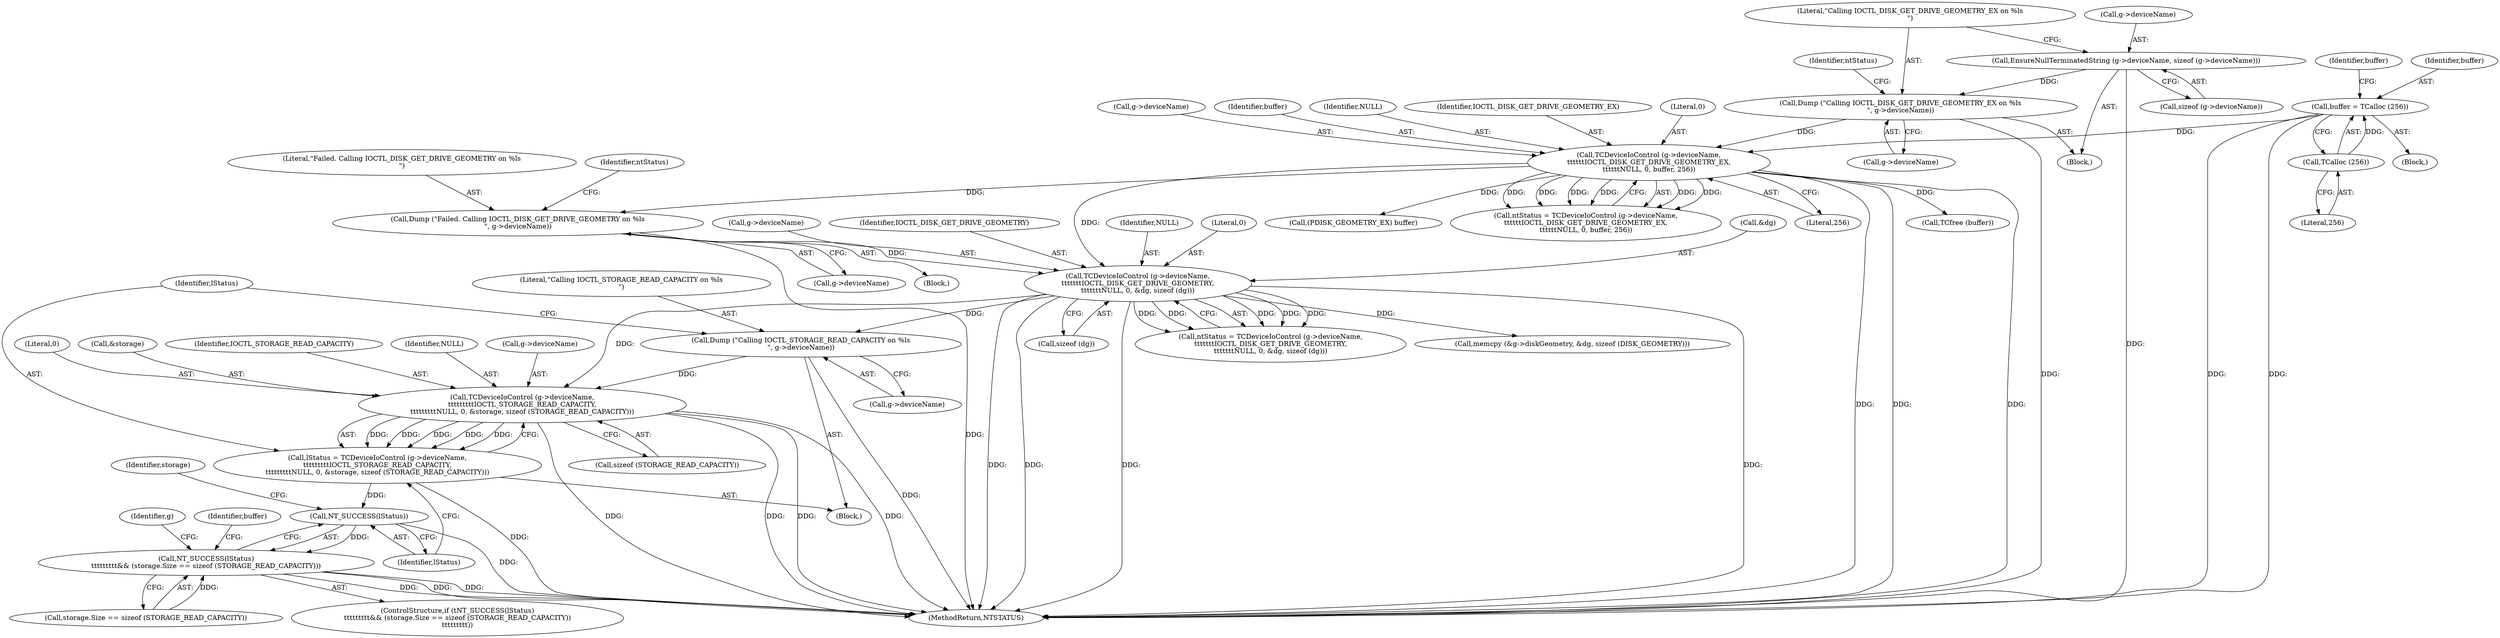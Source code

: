 digraph "0_VeraCrypt_f30f9339c9a0b9bbcc6f5ad38804af39db1f479e@pointer" {
"1002261" [label="(Call,TCDeviceIoControl (g->deviceName,\n\t\t\t\t\t\t\t\t\tIOCTL_STORAGE_READ_CAPACITY,\n\t\t\t\t\t\t\t\t\tNULL, 0, &storage, sizeof (STORAGE_READ_CAPACITY)))"];
"1002254" [label="(Call,Dump (\"Calling IOCTL_STORAGE_READ_CAPACITY on %ls\n\", g->deviceName))"];
"1002192" [label="(Call,TCDeviceIoControl (g->deviceName,\n\t\t\t\t\t\t\tIOCTL_DISK_GET_DRIVE_GEOMETRY,\n\t\t\t\t\t\t\tNULL, 0, &dg, sizeof (dg)))"];
"1002185" [label="(Call,Dump (\"Failed. Calling IOCTL_DISK_GET_DRIVE_GEOMETRY on %ls\n\", g->deviceName))"];
"1002139" [label="(Call,TCDeviceIoControl (g->deviceName,\n\t\t\t\t\t\tIOCTL_DISK_GET_DRIVE_GEOMETRY_EX,\n\t\t\t\t\t\tNULL, 0, buffer, 256))"];
"1002132" [label="(Call,Dump (\"Calling IOCTL_DISK_GET_DRIVE_GEOMETRY_EX on %ls\n\", g->deviceName))"];
"1002124" [label="(Call,EnsureNullTerminatedString (g->deviceName, sizeof (g->deviceName)))"];
"1002117" [label="(Call,buffer = TCalloc (256))"];
"1002119" [label="(Call,TCalloc (256))"];
"1002259" [label="(Call,lStatus = TCDeviceIoControl (g->deviceName,\n\t\t\t\t\t\t\t\t\tIOCTL_STORAGE_READ_CAPACITY,\n\t\t\t\t\t\t\t\t\tNULL, 0, &storage, sizeof (STORAGE_READ_CAPACITY)))"];
"1002274" [label="(Call,NT_SUCCESS(lStatus))"];
"1002273" [label="(Call,NT_SUCCESS(lStatus)\n\t\t\t\t\t\t\t\t\t&& (storage.Size == sizeof (STORAGE_READ_CAPACITY)))"];
"1002147" [label="(Literal,256)"];
"1002123" [label="(Block,)"];
"1002243" [label="(Block,)"];
"1002256" [label="(Call,g->deviceName)"];
"1002132" [label="(Call,Dump (\"Calling IOCTL_DISK_GET_DRIVE_GEOMETRY_EX on %ls\n\", g->deviceName))"];
"1002265" [label="(Identifier,IOCTL_STORAGE_READ_CAPACITY)"];
"1002143" [label="(Identifier,IOCTL_DISK_GET_DRIVE_GEOMETRY_EX)"];
"1002266" [label="(Identifier,NULL)"];
"1002198" [label="(Literal,0)"];
"1002262" [label="(Call,g->deviceName)"];
"1002267" [label="(Literal,0)"];
"1002138" [label="(Identifier,ntStatus)"];
"1002278" [label="(Identifier,storage)"];
"1002190" [label="(Call,ntStatus = TCDeviceIoControl (g->deviceName,\n\t\t\t\t\t\t\tIOCTL_DISK_GET_DRIVE_GEOMETRY,\n\t\t\t\t\t\t\tNULL, 0, &dg, sizeof (dg)))"];
"1002145" [label="(Literal,0)"];
"1002270" [label="(Call,sizeof (STORAGE_READ_CAPACITY))"];
"1002139" [label="(Call,TCDeviceIoControl (g->deviceName,\n\t\t\t\t\t\tIOCTL_DISK_GET_DRIVE_GEOMETRY_EX,\n\t\t\t\t\t\tNULL, 0, buffer, 256))"];
"1002140" [label="(Call,g->deviceName)"];
"1002117" [label="(Call,buffer = TCalloc (256))"];
"1002294" [label="(Call,TCfree (buffer))"];
"1002128" [label="(Call,sizeof (g->deviceName))"];
"1002274" [label="(Call,NT_SUCCESS(lStatus))"];
"1002275" [label="(Identifier,lStatus)"];
"1002286" [label="(Identifier,g)"];
"1002185" [label="(Call,Dump (\"Failed. Calling IOCTL_DISK_GET_DRIVE_GEOMETRY on %ls\n\", g->deviceName))"];
"1002276" [label="(Call,storage.Size == sizeof (STORAGE_READ_CAPACITY))"];
"1002196" [label="(Identifier,IOCTL_DISK_GET_DRIVE_GEOMETRY)"];
"1002114" [label="(Block,)"];
"1002273" [label="(Call,NT_SUCCESS(lStatus)\n\t\t\t\t\t\t\t\t\t&& (storage.Size == sizeof (STORAGE_READ_CAPACITY)))"];
"1002120" [label="(Literal,256)"];
"1002155" [label="(Call,(PDISK_GEOMETRY_EX) buffer)"];
"1002259" [label="(Call,lStatus = TCDeviceIoControl (g->deviceName,\n\t\t\t\t\t\t\t\t\tIOCTL_STORAGE_READ_CAPACITY,\n\t\t\t\t\t\t\t\t\tNULL, 0, &storage, sizeof (STORAGE_READ_CAPACITY)))"];
"1002122" [label="(Identifier,buffer)"];
"1002146" [label="(Identifier,buffer)"];
"1002199" [label="(Call,&dg)"];
"1002186" [label="(Literal,\"Failed. Calling IOCTL_DISK_GET_DRIVE_GEOMETRY on %ls\n\")"];
"1002133" [label="(Literal,\"Calling IOCTL_DISK_GET_DRIVE_GEOMETRY_EX on %ls\n\")"];
"1002124" [label="(Call,EnsureNullTerminatedString (g->deviceName, sizeof (g->deviceName)))"];
"1002255" [label="(Literal,\"Calling IOCTL_STORAGE_READ_CAPACITY on %ls\n\")"];
"1002119" [label="(Call,TCalloc (256))"];
"1002125" [label="(Call,g->deviceName)"];
"1002118" [label="(Identifier,buffer)"];
"1002197" [label="(Identifier,NULL)"];
"1002181" [label="(Block,)"];
"1002193" [label="(Call,g->deviceName)"];
"1002268" [label="(Call,&storage)"];
"1002187" [label="(Call,g->deviceName)"];
"1002261" [label="(Call,TCDeviceIoControl (g->deviceName,\n\t\t\t\t\t\t\t\t\tIOCTL_STORAGE_READ_CAPACITY,\n\t\t\t\t\t\t\t\t\tNULL, 0, &storage, sizeof (STORAGE_READ_CAPACITY)))"];
"1002207" [label="(Call,memcpy (&g->diskGeometry, &dg, sizeof (DISK_GEOMETRY)))"];
"1002144" [label="(Identifier,NULL)"];
"1002134" [label="(Call,g->deviceName)"];
"1003200" [label="(MethodReturn,NTSTATUS)"];
"1002201" [label="(Call,sizeof (dg))"];
"1002254" [label="(Call,Dump (\"Calling IOCTL_STORAGE_READ_CAPACITY on %ls\n\", g->deviceName))"];
"1002260" [label="(Identifier,lStatus)"];
"1002295" [label="(Identifier,buffer)"];
"1002191" [label="(Identifier,ntStatus)"];
"1002272" [label="(ControlStructure,if (\tNT_SUCCESS(lStatus)\n\t\t\t\t\t\t\t\t\t&& (storage.Size == sizeof (STORAGE_READ_CAPACITY))\n\t\t\t\t\t\t\t\t\t))"];
"1002137" [label="(Call,ntStatus = TCDeviceIoControl (g->deviceName,\n\t\t\t\t\t\tIOCTL_DISK_GET_DRIVE_GEOMETRY_EX,\n\t\t\t\t\t\tNULL, 0, buffer, 256))"];
"1002192" [label="(Call,TCDeviceIoControl (g->deviceName,\n\t\t\t\t\t\t\tIOCTL_DISK_GET_DRIVE_GEOMETRY,\n\t\t\t\t\t\t\tNULL, 0, &dg, sizeof (dg)))"];
"1002261" -> "1002259"  [label="AST: "];
"1002261" -> "1002270"  [label="CFG: "];
"1002262" -> "1002261"  [label="AST: "];
"1002265" -> "1002261"  [label="AST: "];
"1002266" -> "1002261"  [label="AST: "];
"1002267" -> "1002261"  [label="AST: "];
"1002268" -> "1002261"  [label="AST: "];
"1002270" -> "1002261"  [label="AST: "];
"1002259" -> "1002261"  [label="CFG: "];
"1002261" -> "1003200"  [label="DDG: "];
"1002261" -> "1003200"  [label="DDG: "];
"1002261" -> "1003200"  [label="DDG: "];
"1002261" -> "1003200"  [label="DDG: "];
"1002261" -> "1002259"  [label="DDG: "];
"1002261" -> "1002259"  [label="DDG: "];
"1002261" -> "1002259"  [label="DDG: "];
"1002261" -> "1002259"  [label="DDG: "];
"1002261" -> "1002259"  [label="DDG: "];
"1002254" -> "1002261"  [label="DDG: "];
"1002192" -> "1002261"  [label="DDG: "];
"1002254" -> "1002243"  [label="AST: "];
"1002254" -> "1002256"  [label="CFG: "];
"1002255" -> "1002254"  [label="AST: "];
"1002256" -> "1002254"  [label="AST: "];
"1002260" -> "1002254"  [label="CFG: "];
"1002254" -> "1003200"  [label="DDG: "];
"1002192" -> "1002254"  [label="DDG: "];
"1002192" -> "1002190"  [label="AST: "];
"1002192" -> "1002201"  [label="CFG: "];
"1002193" -> "1002192"  [label="AST: "];
"1002196" -> "1002192"  [label="AST: "];
"1002197" -> "1002192"  [label="AST: "];
"1002198" -> "1002192"  [label="AST: "];
"1002199" -> "1002192"  [label="AST: "];
"1002201" -> "1002192"  [label="AST: "];
"1002190" -> "1002192"  [label="CFG: "];
"1002192" -> "1003200"  [label="DDG: "];
"1002192" -> "1003200"  [label="DDG: "];
"1002192" -> "1003200"  [label="DDG: "];
"1002192" -> "1003200"  [label="DDG: "];
"1002192" -> "1002190"  [label="DDG: "];
"1002192" -> "1002190"  [label="DDG: "];
"1002192" -> "1002190"  [label="DDG: "];
"1002192" -> "1002190"  [label="DDG: "];
"1002192" -> "1002190"  [label="DDG: "];
"1002185" -> "1002192"  [label="DDG: "];
"1002139" -> "1002192"  [label="DDG: "];
"1002192" -> "1002207"  [label="DDG: "];
"1002185" -> "1002181"  [label="AST: "];
"1002185" -> "1002187"  [label="CFG: "];
"1002186" -> "1002185"  [label="AST: "];
"1002187" -> "1002185"  [label="AST: "];
"1002191" -> "1002185"  [label="CFG: "];
"1002185" -> "1003200"  [label="DDG: "];
"1002139" -> "1002185"  [label="DDG: "];
"1002139" -> "1002137"  [label="AST: "];
"1002139" -> "1002147"  [label="CFG: "];
"1002140" -> "1002139"  [label="AST: "];
"1002143" -> "1002139"  [label="AST: "];
"1002144" -> "1002139"  [label="AST: "];
"1002145" -> "1002139"  [label="AST: "];
"1002146" -> "1002139"  [label="AST: "];
"1002147" -> "1002139"  [label="AST: "];
"1002137" -> "1002139"  [label="CFG: "];
"1002139" -> "1003200"  [label="DDG: "];
"1002139" -> "1003200"  [label="DDG: "];
"1002139" -> "1003200"  [label="DDG: "];
"1002139" -> "1002137"  [label="DDG: "];
"1002139" -> "1002137"  [label="DDG: "];
"1002139" -> "1002137"  [label="DDG: "];
"1002139" -> "1002137"  [label="DDG: "];
"1002139" -> "1002137"  [label="DDG: "];
"1002139" -> "1002137"  [label="DDG: "];
"1002132" -> "1002139"  [label="DDG: "];
"1002117" -> "1002139"  [label="DDG: "];
"1002139" -> "1002155"  [label="DDG: "];
"1002139" -> "1002294"  [label="DDG: "];
"1002132" -> "1002123"  [label="AST: "];
"1002132" -> "1002134"  [label="CFG: "];
"1002133" -> "1002132"  [label="AST: "];
"1002134" -> "1002132"  [label="AST: "];
"1002138" -> "1002132"  [label="CFG: "];
"1002132" -> "1003200"  [label="DDG: "];
"1002124" -> "1002132"  [label="DDG: "];
"1002124" -> "1002123"  [label="AST: "];
"1002124" -> "1002128"  [label="CFG: "];
"1002125" -> "1002124"  [label="AST: "];
"1002128" -> "1002124"  [label="AST: "];
"1002133" -> "1002124"  [label="CFG: "];
"1002124" -> "1003200"  [label="DDG: "];
"1002117" -> "1002114"  [label="AST: "];
"1002117" -> "1002119"  [label="CFG: "];
"1002118" -> "1002117"  [label="AST: "];
"1002119" -> "1002117"  [label="AST: "];
"1002122" -> "1002117"  [label="CFG: "];
"1002117" -> "1003200"  [label="DDG: "];
"1002117" -> "1003200"  [label="DDG: "];
"1002119" -> "1002117"  [label="DDG: "];
"1002119" -> "1002120"  [label="CFG: "];
"1002120" -> "1002119"  [label="AST: "];
"1002259" -> "1002243"  [label="AST: "];
"1002260" -> "1002259"  [label="AST: "];
"1002275" -> "1002259"  [label="CFG: "];
"1002259" -> "1003200"  [label="DDG: "];
"1002259" -> "1002274"  [label="DDG: "];
"1002274" -> "1002273"  [label="AST: "];
"1002274" -> "1002275"  [label="CFG: "];
"1002275" -> "1002274"  [label="AST: "];
"1002278" -> "1002274"  [label="CFG: "];
"1002273" -> "1002274"  [label="CFG: "];
"1002274" -> "1003200"  [label="DDG: "];
"1002274" -> "1002273"  [label="DDG: "];
"1002273" -> "1002272"  [label="AST: "];
"1002273" -> "1002276"  [label="CFG: "];
"1002276" -> "1002273"  [label="AST: "];
"1002286" -> "1002273"  [label="CFG: "];
"1002295" -> "1002273"  [label="CFG: "];
"1002273" -> "1003200"  [label="DDG: "];
"1002273" -> "1003200"  [label="DDG: "];
"1002273" -> "1003200"  [label="DDG: "];
"1002276" -> "1002273"  [label="DDG: "];
}
